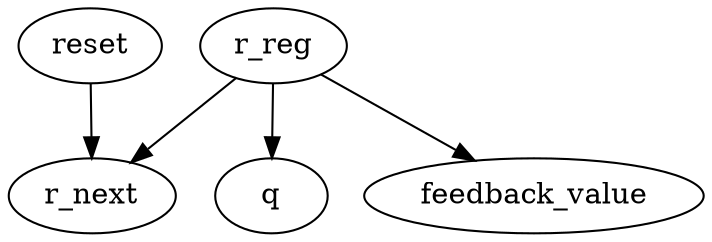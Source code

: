 strict digraph "" {
	r_reg -> r_next	[weight=1.0];
	r_reg -> q	[weight=1.0];
	r_reg -> feedback_value	[weight=1.0];
	reset -> r_next	[weight=1.0];
}
